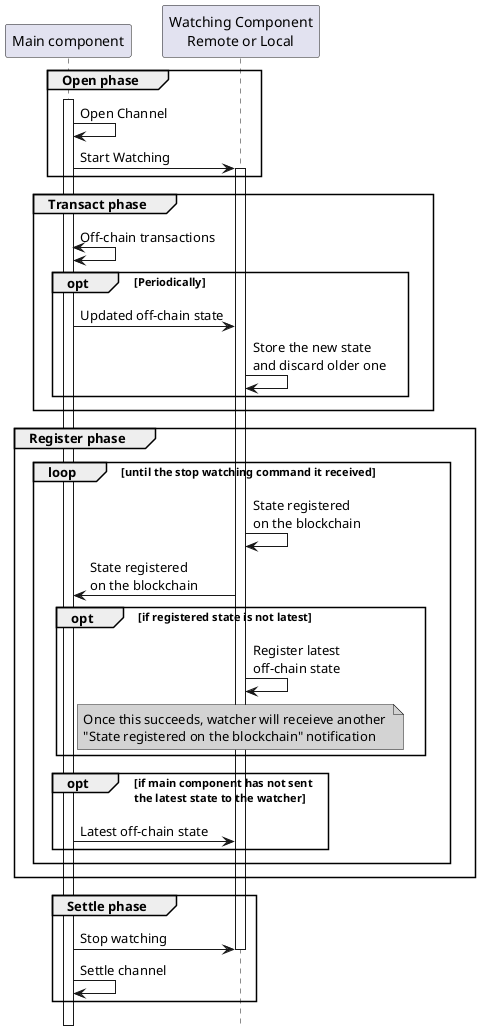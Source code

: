 .. SPDX-FileCopyrightText: 2021 Hyperledger
   SPDX-License-Identifier: CC-BY-4.0

@startuml watcher
!pragma teoz true
hide footbox

participant "Main component" as main_component
participant "Watching Component\nRemote or Local" as watcher

group Open phase
activate main_component
main_component -> main_component: Open Channel
main_component -> watcher: Start Watching
activate watcher
end

group Transact phase 
main_component <-> main_component: Off-chain transactions
opt Periodically
main_component -> watcher: Updated off-chain state
watcher -> watcher: Store the new state\nand discard older one
end
end

group Register phase
loop until the stop watching command it received
watcher -> watcher: State registered\non the blockchain
main_component <- watcher: State registered\non the blockchain
opt if registered state is not latest
watcher -> watcher: Register latest\noff-chain state
note over watcher #LightGray
Once this succeeds, watcher will receieve another 
"State registered on the blockchain" notification
end note
end
opt if main component has not sent\nthe latest state to the watcher
main_component -> watcher: Latest off-chain state
end
end
end


group Settle phase 
main_component -> watcher: Stop watching
deactivate watcher
main_component -> main_component: Settle channel
end



@enduml
